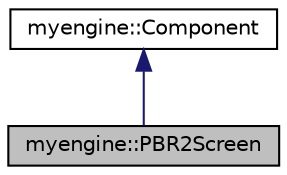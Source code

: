 digraph "myengine::PBR2Screen"
{
 // LATEX_PDF_SIZE
  edge [fontname="Helvetica",fontsize="10",labelfontname="Helvetica",labelfontsize="10"];
  node [fontname="Helvetica",fontsize="10",shape=record];
  Node1 [label="myengine::PBR2Screen",height=0.2,width=0.4,color="black", fillcolor="grey75", style="filled", fontcolor="black",tooltip=" "];
  Node2 -> Node1 [dir="back",color="midnightblue",fontsize="10",style="solid",fontname="Helvetica"];
  Node2 [label="myengine::Component",height=0.2,width=0.4,color="black", fillcolor="white", style="filled",URL="$structmyengine_1_1_component.html",tooltip=" "];
}
